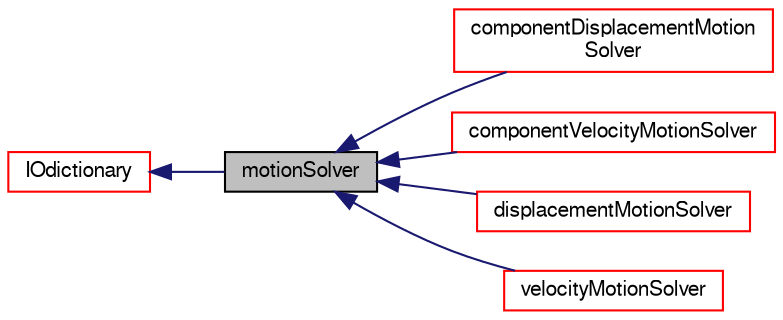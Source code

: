 digraph "motionSolver"
{
  bgcolor="transparent";
  edge [fontname="FreeSans",fontsize="10",labelfontname="FreeSans",labelfontsize="10"];
  node [fontname="FreeSans",fontsize="10",shape=record];
  rankdir="LR";
  Node0 [label="motionSolver",height=0.2,width=0.4,color="black", fillcolor="grey75", style="filled", fontcolor="black"];
  Node1 -> Node0 [dir="back",color="midnightblue",fontsize="10",style="solid",fontname="FreeSans"];
  Node1 [label="IOdictionary",height=0.2,width=0.4,color="red",URL="$a26158.html",tooltip="IOdictionary is derived from dictionary and IOobject to give the dictionary automatic IO functionalit..."];
  Node0 -> Node17 [dir="back",color="midnightblue",fontsize="10",style="solid",fontname="FreeSans"];
  Node17 [label="componentDisplacementMotion\lSolver",height=0.2,width=0.4,color="red",URL="$a21566.html",tooltip="Virtual base class for displacement motion solver. "];
  Node0 -> Node19 [dir="back",color="midnightblue",fontsize="10",style="solid",fontname="FreeSans"];
  Node19 [label="componentVelocityMotionSolver",height=0.2,width=0.4,color="red",URL="$a21570.html",tooltip="Virtual base class for velocity motion solver. "];
  Node0 -> Node21 [dir="back",color="midnightblue",fontsize="10",style="solid",fontname="FreeSans"];
  Node21 [label="displacementMotionSolver",height=0.2,width=0.4,color="red",URL="$a21574.html",tooltip="Virtual base class for displacement motion solver. "];
  Node0 -> Node28 [dir="back",color="midnightblue",fontsize="10",style="solid",fontname="FreeSans"];
  Node28 [label="velocityMotionSolver",height=0.2,width=0.4,color="red",URL="$a21582.html",tooltip="Virtual base class for velocity motion solver. "];
}
